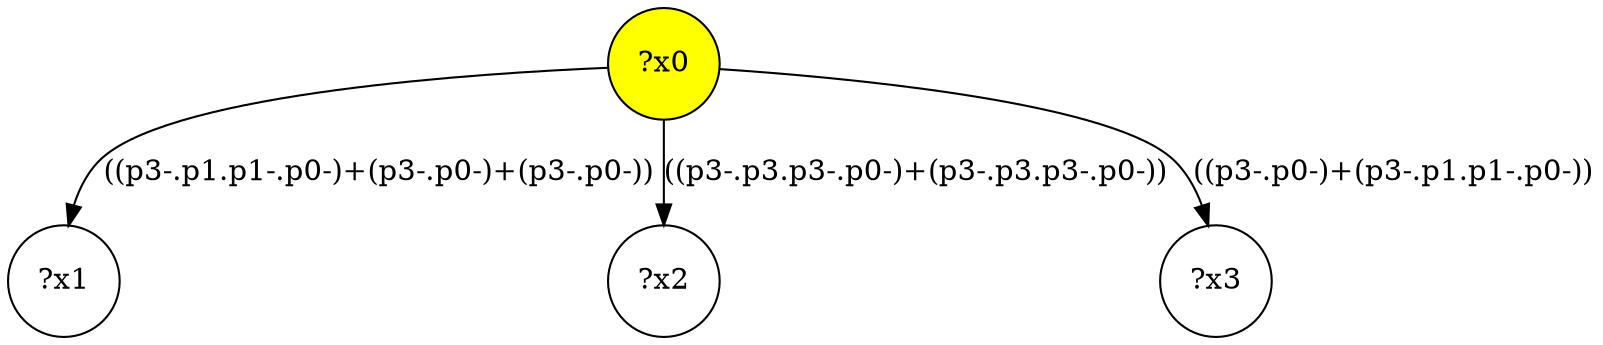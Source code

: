 digraph g {
	x0 [fillcolor="yellow", style="filled," shape=circle, label="?x0"];
	x1 [shape=circle, label="?x1"];
x0 -> x1[label="((p3-.p1.p1-.p0-)+(p3-.p0-)+(p3-.p0-))"]	x2 [shape=circle, label="?x2"];
x0 -> x2[label="((p3-.p3.p3-.p0-)+(p3-.p3.p3-.p0-))"]	x3 [shape=circle, label="?x3"];
x0 -> x3[label="((p3-.p0-)+(p3-.p1.p1-.p0-))"]}
